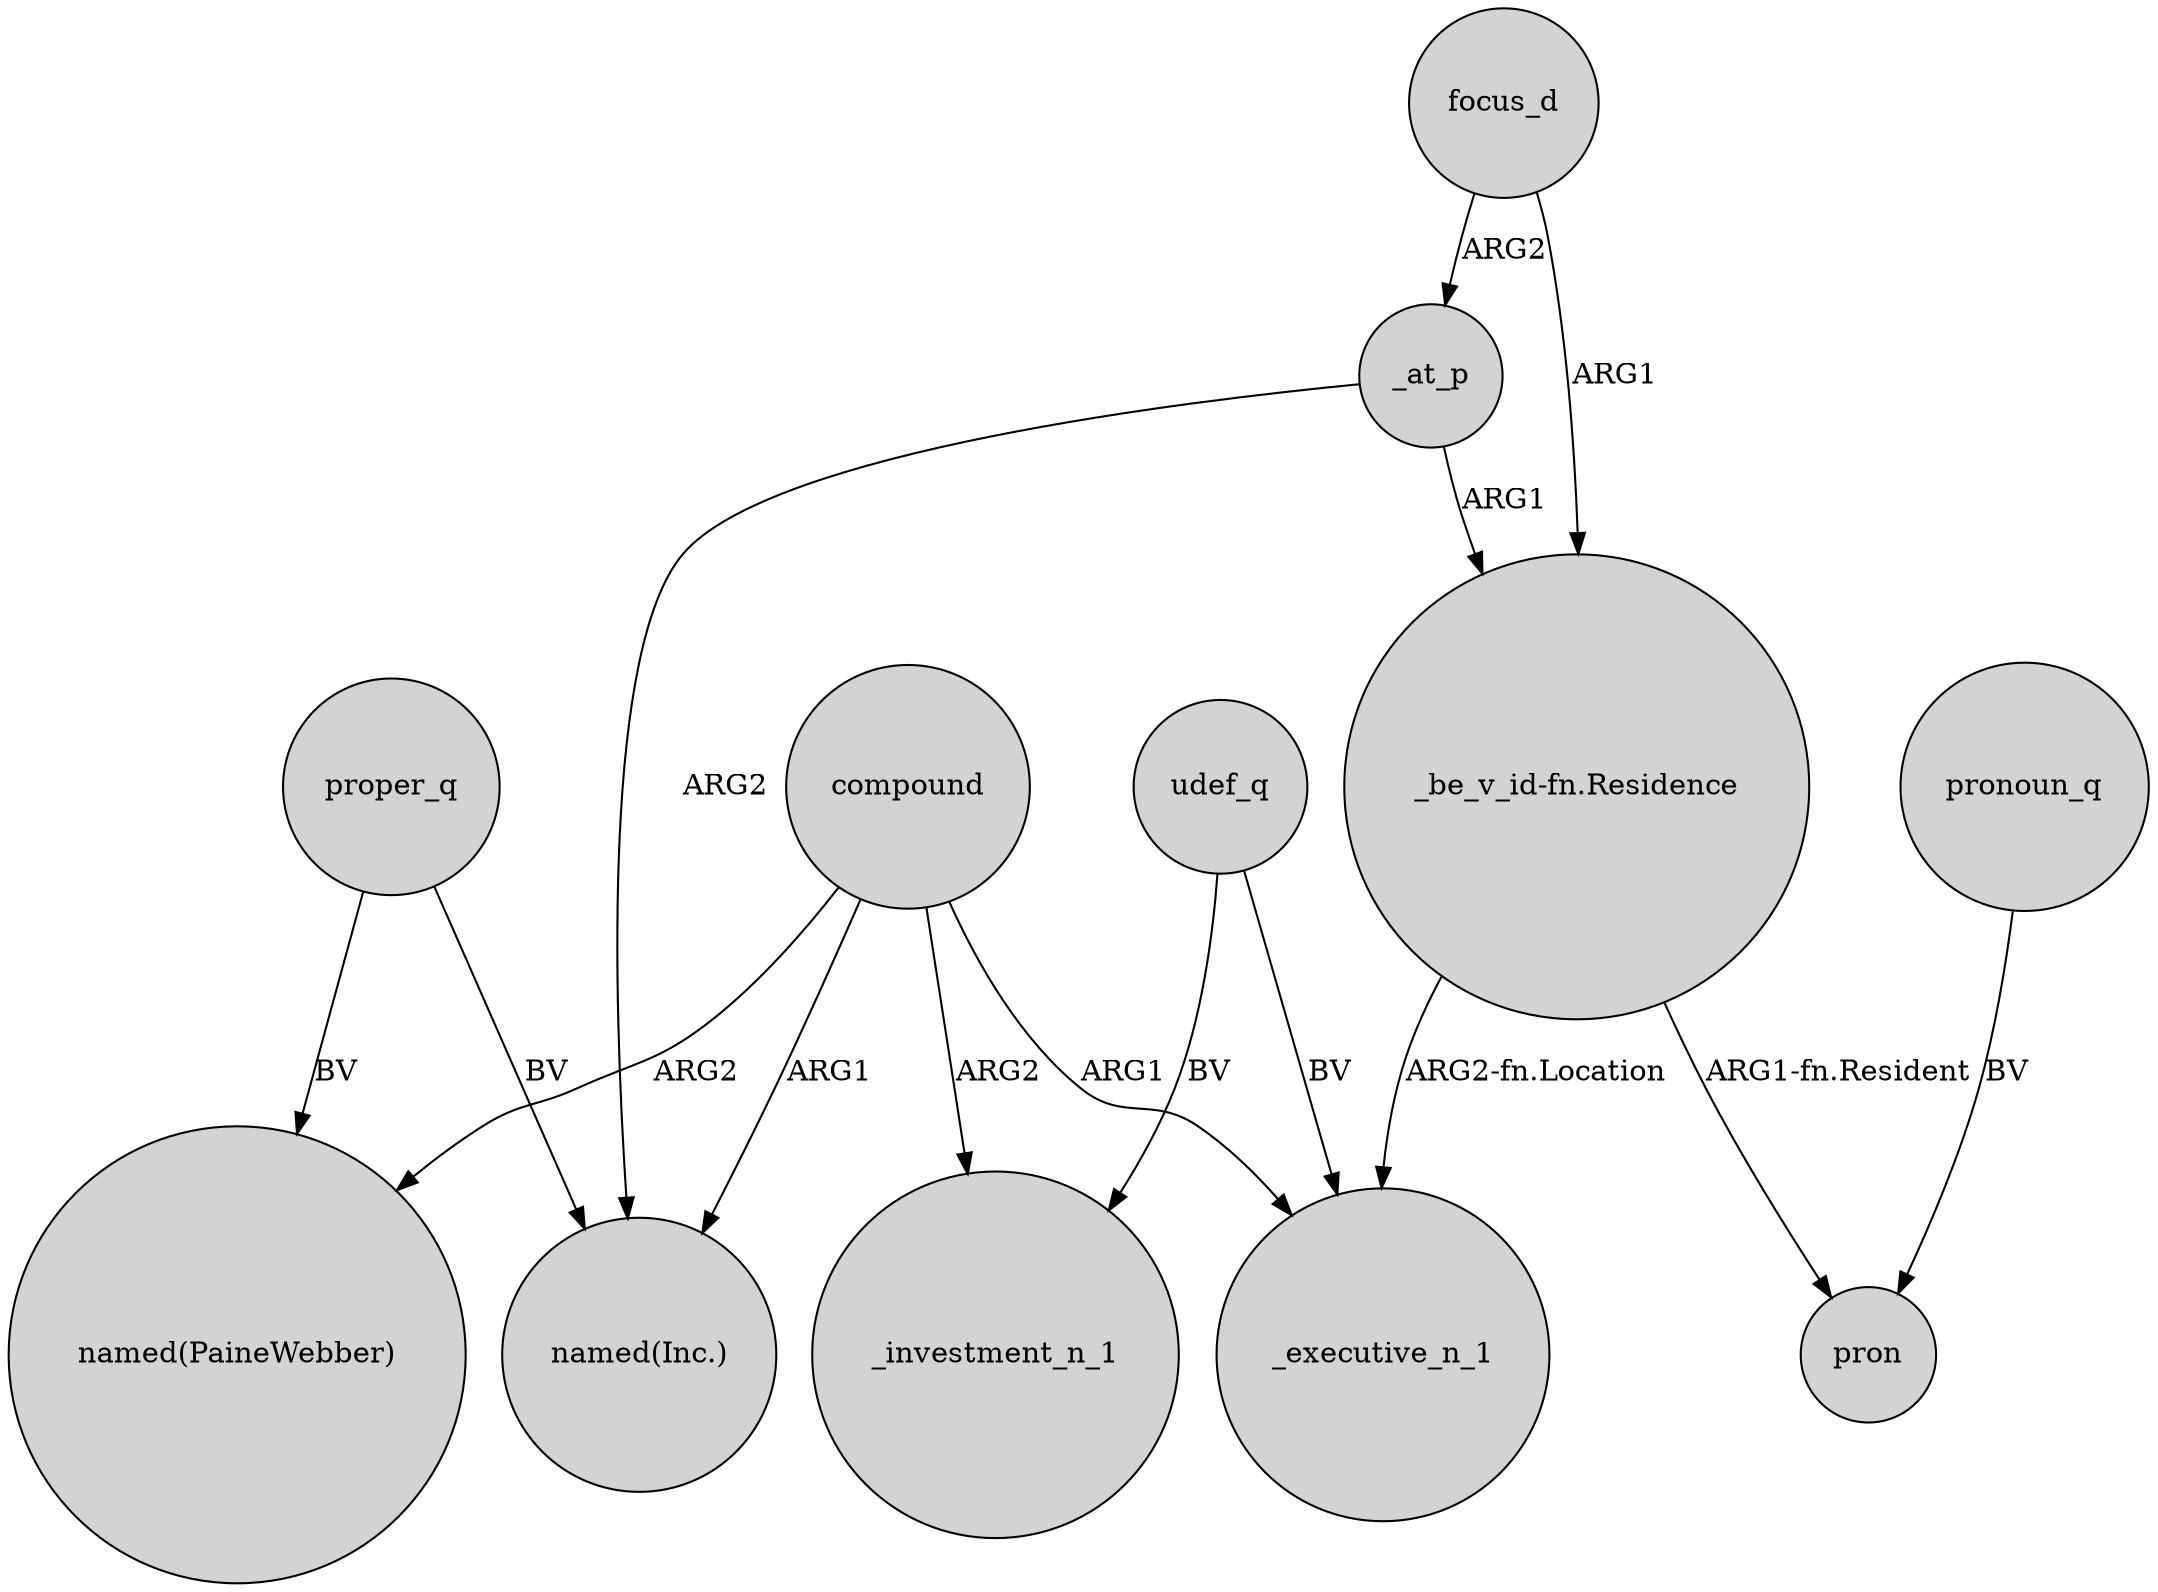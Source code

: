 digraph {
	node [shape=circle style=filled]
	compound -> "named(PaineWebber)" [label=ARG2]
	_at_p -> "_be_v_id-fn.Residence" [label=ARG1]
	"_be_v_id-fn.Residence" -> pron [label="ARG1-fn.Resident"]
	compound -> "named(Inc.)" [label=ARG1]
	focus_d -> _at_p [label=ARG2]
	proper_q -> "named(PaineWebber)" [label=BV]
	compound -> _executive_n_1 [label=ARG1]
	proper_q -> "named(Inc.)" [label=BV]
	compound -> _investment_n_1 [label=ARG2]
	udef_q -> _investment_n_1 [label=BV]
	_at_p -> "named(Inc.)" [label=ARG2]
	pronoun_q -> pron [label=BV]
	"_be_v_id-fn.Residence" -> _executive_n_1 [label="ARG2-fn.Location"]
	udef_q -> _executive_n_1 [label=BV]
	focus_d -> "_be_v_id-fn.Residence" [label=ARG1]
}
